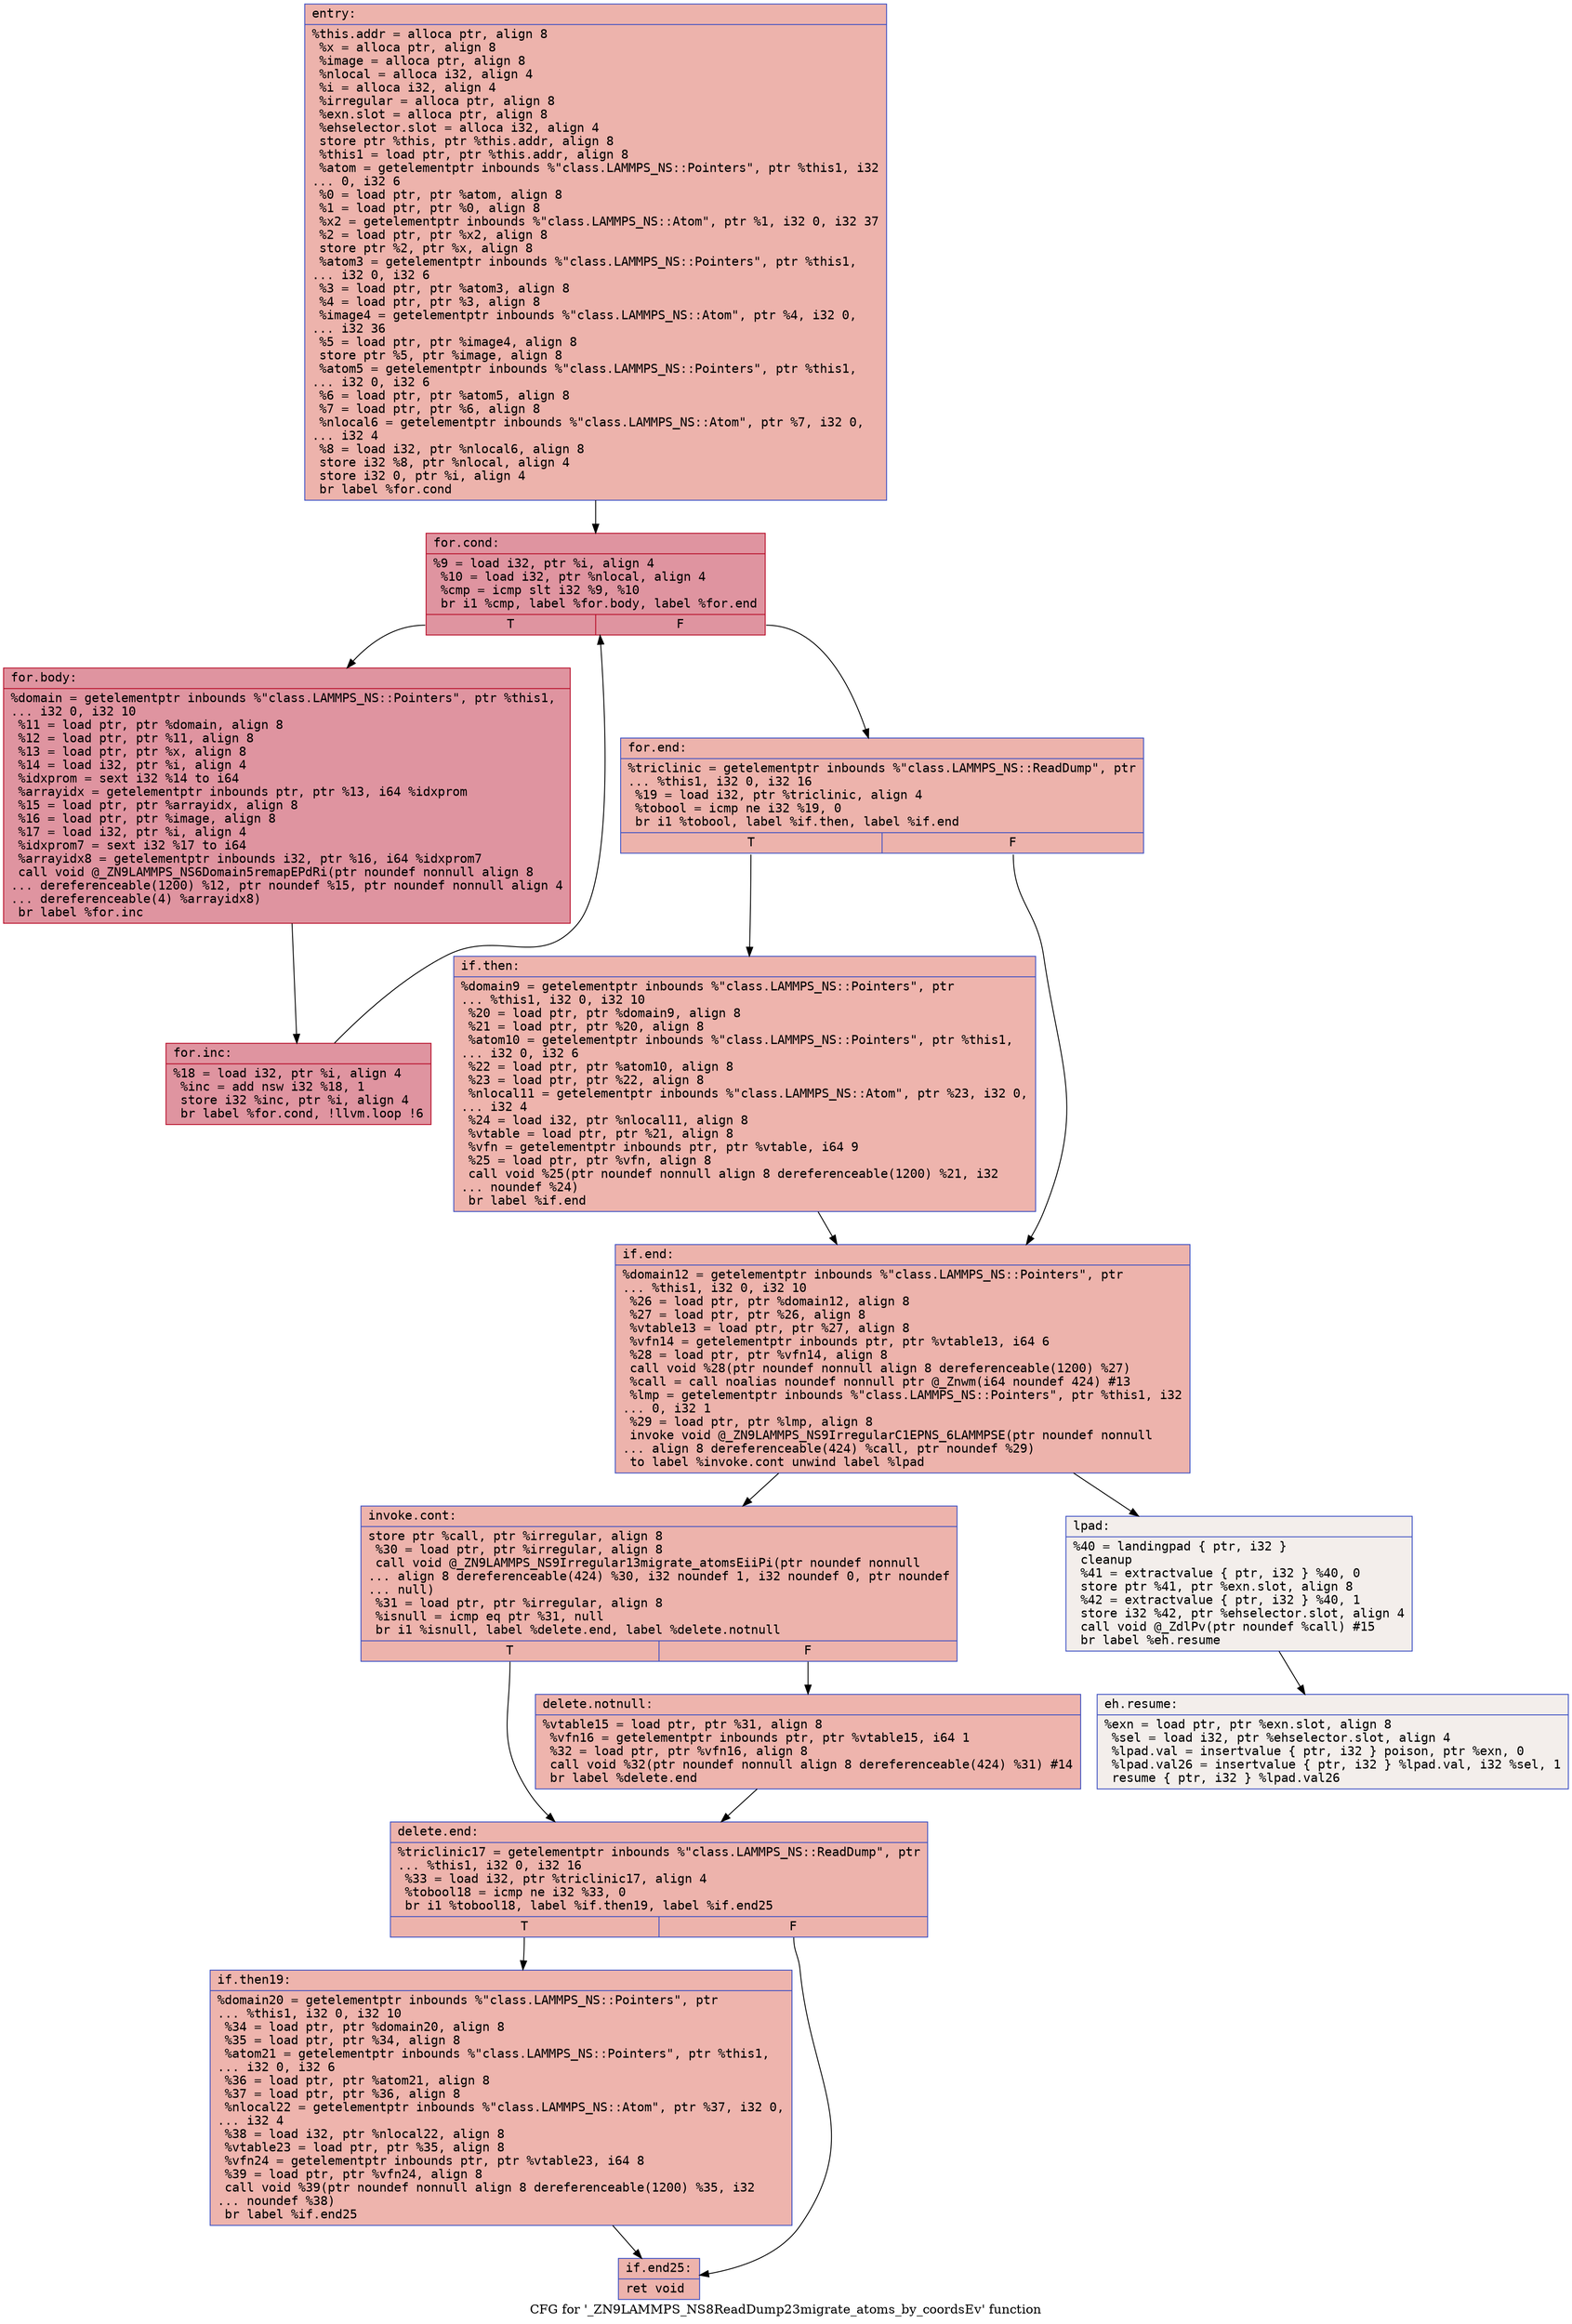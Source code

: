 digraph "CFG for '_ZN9LAMMPS_NS8ReadDump23migrate_atoms_by_coordsEv' function" {
	label="CFG for '_ZN9LAMMPS_NS8ReadDump23migrate_atoms_by_coordsEv' function";

	Node0x56023842a4e0 [shape=record,color="#3d50c3ff", style=filled, fillcolor="#d6524470" fontname="Courier",label="{entry:\l|  %this.addr = alloca ptr, align 8\l  %x = alloca ptr, align 8\l  %image = alloca ptr, align 8\l  %nlocal = alloca i32, align 4\l  %i = alloca i32, align 4\l  %irregular = alloca ptr, align 8\l  %exn.slot = alloca ptr, align 8\l  %ehselector.slot = alloca i32, align 4\l  store ptr %this, ptr %this.addr, align 8\l  %this1 = load ptr, ptr %this.addr, align 8\l  %atom = getelementptr inbounds %\"class.LAMMPS_NS::Pointers\", ptr %this1, i32\l... 0, i32 6\l  %0 = load ptr, ptr %atom, align 8\l  %1 = load ptr, ptr %0, align 8\l  %x2 = getelementptr inbounds %\"class.LAMMPS_NS::Atom\", ptr %1, i32 0, i32 37\l  %2 = load ptr, ptr %x2, align 8\l  store ptr %2, ptr %x, align 8\l  %atom3 = getelementptr inbounds %\"class.LAMMPS_NS::Pointers\", ptr %this1,\l... i32 0, i32 6\l  %3 = load ptr, ptr %atom3, align 8\l  %4 = load ptr, ptr %3, align 8\l  %image4 = getelementptr inbounds %\"class.LAMMPS_NS::Atom\", ptr %4, i32 0,\l... i32 36\l  %5 = load ptr, ptr %image4, align 8\l  store ptr %5, ptr %image, align 8\l  %atom5 = getelementptr inbounds %\"class.LAMMPS_NS::Pointers\", ptr %this1,\l... i32 0, i32 6\l  %6 = load ptr, ptr %atom5, align 8\l  %7 = load ptr, ptr %6, align 8\l  %nlocal6 = getelementptr inbounds %\"class.LAMMPS_NS::Atom\", ptr %7, i32 0,\l... i32 4\l  %8 = load i32, ptr %nlocal6, align 8\l  store i32 %8, ptr %nlocal, align 4\l  store i32 0, ptr %i, align 4\l  br label %for.cond\l}"];
	Node0x56023842a4e0 -> Node0x56023842b7f0[tooltip="entry -> for.cond\nProbability 100.00%" ];
	Node0x56023842b7f0 [shape=record,color="#b70d28ff", style=filled, fillcolor="#b70d2870" fontname="Courier",label="{for.cond:\l|  %9 = load i32, ptr %i, align 4\l  %10 = load i32, ptr %nlocal, align 4\l  %cmp = icmp slt i32 %9, %10\l  br i1 %cmp, label %for.body, label %for.end\l|{<s0>T|<s1>F}}"];
	Node0x56023842b7f0:s0 -> Node0x56023842ba90[tooltip="for.cond -> for.body\nProbability 96.88%" ];
	Node0x56023842b7f0:s1 -> Node0x56023842bb10[tooltip="for.cond -> for.end\nProbability 3.12%" ];
	Node0x56023842ba90 [shape=record,color="#b70d28ff", style=filled, fillcolor="#b70d2870" fontname="Courier",label="{for.body:\l|  %domain = getelementptr inbounds %\"class.LAMMPS_NS::Pointers\", ptr %this1,\l... i32 0, i32 10\l  %11 = load ptr, ptr %domain, align 8\l  %12 = load ptr, ptr %11, align 8\l  %13 = load ptr, ptr %x, align 8\l  %14 = load i32, ptr %i, align 4\l  %idxprom = sext i32 %14 to i64\l  %arrayidx = getelementptr inbounds ptr, ptr %13, i64 %idxprom\l  %15 = load ptr, ptr %arrayidx, align 8\l  %16 = load ptr, ptr %image, align 8\l  %17 = load i32, ptr %i, align 4\l  %idxprom7 = sext i32 %17 to i64\l  %arrayidx8 = getelementptr inbounds i32, ptr %16, i64 %idxprom7\l  call void @_ZN9LAMMPS_NS6Domain5remapEPdRi(ptr noundef nonnull align 8\l... dereferenceable(1200) %12, ptr noundef %15, ptr noundef nonnull align 4\l... dereferenceable(4) %arrayidx8)\l  br label %for.inc\l}"];
	Node0x56023842ba90 -> Node0x560238444590[tooltip="for.body -> for.inc\nProbability 100.00%" ];
	Node0x560238444590 [shape=record,color="#b70d28ff", style=filled, fillcolor="#b70d2870" fontname="Courier",label="{for.inc:\l|  %18 = load i32, ptr %i, align 4\l  %inc = add nsw i32 %18, 1\l  store i32 %inc, ptr %i, align 4\l  br label %for.cond, !llvm.loop !6\l}"];
	Node0x560238444590 -> Node0x56023842b7f0[tooltip="for.inc -> for.cond\nProbability 100.00%" ];
	Node0x56023842bb10 [shape=record,color="#3d50c3ff", style=filled, fillcolor="#d6524470" fontname="Courier",label="{for.end:\l|  %triclinic = getelementptr inbounds %\"class.LAMMPS_NS::ReadDump\", ptr\l... %this1, i32 0, i32 16\l  %19 = load i32, ptr %triclinic, align 4\l  %tobool = icmp ne i32 %19, 0\l  br i1 %tobool, label %if.then, label %if.end\l|{<s0>T|<s1>F}}"];
	Node0x56023842bb10:s0 -> Node0x560238444b10[tooltip="for.end -> if.then\nProbability 62.50%" ];
	Node0x56023842bb10:s1 -> Node0x560238444b80[tooltip="for.end -> if.end\nProbability 37.50%" ];
	Node0x560238444b10 [shape=record,color="#3d50c3ff", style=filled, fillcolor="#d8564670" fontname="Courier",label="{if.then:\l|  %domain9 = getelementptr inbounds %\"class.LAMMPS_NS::Pointers\", ptr\l... %this1, i32 0, i32 10\l  %20 = load ptr, ptr %domain9, align 8\l  %21 = load ptr, ptr %20, align 8\l  %atom10 = getelementptr inbounds %\"class.LAMMPS_NS::Pointers\", ptr %this1,\l... i32 0, i32 6\l  %22 = load ptr, ptr %atom10, align 8\l  %23 = load ptr, ptr %22, align 8\l  %nlocal11 = getelementptr inbounds %\"class.LAMMPS_NS::Atom\", ptr %23, i32 0,\l... i32 4\l  %24 = load i32, ptr %nlocal11, align 8\l  %vtable = load ptr, ptr %21, align 8\l  %vfn = getelementptr inbounds ptr, ptr %vtable, i64 9\l  %25 = load ptr, ptr %vfn, align 8\l  call void %25(ptr noundef nonnull align 8 dereferenceable(1200) %21, i32\l... noundef %24)\l  br label %if.end\l}"];
	Node0x560238444b10 -> Node0x560238444b80[tooltip="if.then -> if.end\nProbability 100.00%" ];
	Node0x560238444b80 [shape=record,color="#3d50c3ff", style=filled, fillcolor="#d6524470" fontname="Courier",label="{if.end:\l|  %domain12 = getelementptr inbounds %\"class.LAMMPS_NS::Pointers\", ptr\l... %this1, i32 0, i32 10\l  %26 = load ptr, ptr %domain12, align 8\l  %27 = load ptr, ptr %26, align 8\l  %vtable13 = load ptr, ptr %27, align 8\l  %vfn14 = getelementptr inbounds ptr, ptr %vtable13, i64 6\l  %28 = load ptr, ptr %vfn14, align 8\l  call void %28(ptr noundef nonnull align 8 dereferenceable(1200) %27)\l  %call = call noalias noundef nonnull ptr @_Znwm(i64 noundef 424) #13\l  %lmp = getelementptr inbounds %\"class.LAMMPS_NS::Pointers\", ptr %this1, i32\l... 0, i32 1\l  %29 = load ptr, ptr %lmp, align 8\l  invoke void @_ZN9LAMMPS_NS9IrregularC1EPNS_6LAMMPSE(ptr noundef nonnull\l... align 8 dereferenceable(424) %call, ptr noundef %29)\l          to label %invoke.cont unwind label %lpad\l}"];
	Node0x560238444b80 -> Node0x560238445cc0[tooltip="if.end -> invoke.cont\nProbability 100.00%" ];
	Node0x560238444b80 -> Node0x560238445d40[tooltip="if.end -> lpad\nProbability 0.00%" ];
	Node0x560238445cc0 [shape=record,color="#3d50c3ff", style=filled, fillcolor="#d6524470" fontname="Courier",label="{invoke.cont:\l|  store ptr %call, ptr %irregular, align 8\l  %30 = load ptr, ptr %irregular, align 8\l  call void @_ZN9LAMMPS_NS9Irregular13migrate_atomsEiiPi(ptr noundef nonnull\l... align 8 dereferenceable(424) %30, i32 noundef 1, i32 noundef 0, ptr noundef\l... null)\l  %31 = load ptr, ptr %irregular, align 8\l  %isnull = icmp eq ptr %31, null\l  br i1 %isnull, label %delete.end, label %delete.notnull\l|{<s0>T|<s1>F}}"];
	Node0x560238445cc0:s0 -> Node0x560238446370[tooltip="invoke.cont -> delete.end\nProbability 37.50%" ];
	Node0x560238445cc0:s1 -> Node0x5602384463c0[tooltip="invoke.cont -> delete.notnull\nProbability 62.50%" ];
	Node0x5602384463c0 [shape=record,color="#3d50c3ff", style=filled, fillcolor="#d8564670" fontname="Courier",label="{delete.notnull:\l|  %vtable15 = load ptr, ptr %31, align 8\l  %vfn16 = getelementptr inbounds ptr, ptr %vtable15, i64 1\l  %32 = load ptr, ptr %vfn16, align 8\l  call void %32(ptr noundef nonnull align 8 dereferenceable(424) %31) #14\l  br label %delete.end\l}"];
	Node0x5602384463c0 -> Node0x560238446370[tooltip="delete.notnull -> delete.end\nProbability 100.00%" ];
	Node0x560238446370 [shape=record,color="#3d50c3ff", style=filled, fillcolor="#d6524470" fontname="Courier",label="{delete.end:\l|  %triclinic17 = getelementptr inbounds %\"class.LAMMPS_NS::ReadDump\", ptr\l... %this1, i32 0, i32 16\l  %33 = load i32, ptr %triclinic17, align 4\l  %tobool18 = icmp ne i32 %33, 0\l  br i1 %tobool18, label %if.then19, label %if.end25\l|{<s0>T|<s1>F}}"];
	Node0x560238446370:s0 -> Node0x56023836f620[tooltip="delete.end -> if.then19\nProbability 62.50%" ];
	Node0x560238446370:s1 -> Node0x56023841c2e0[tooltip="delete.end -> if.end25\nProbability 37.50%" ];
	Node0x56023836f620 [shape=record,color="#3d50c3ff", style=filled, fillcolor="#d8564670" fontname="Courier",label="{if.then19:\l|  %domain20 = getelementptr inbounds %\"class.LAMMPS_NS::Pointers\", ptr\l... %this1, i32 0, i32 10\l  %34 = load ptr, ptr %domain20, align 8\l  %35 = load ptr, ptr %34, align 8\l  %atom21 = getelementptr inbounds %\"class.LAMMPS_NS::Pointers\", ptr %this1,\l... i32 0, i32 6\l  %36 = load ptr, ptr %atom21, align 8\l  %37 = load ptr, ptr %36, align 8\l  %nlocal22 = getelementptr inbounds %\"class.LAMMPS_NS::Atom\", ptr %37, i32 0,\l... i32 4\l  %38 = load i32, ptr %nlocal22, align 8\l  %vtable23 = load ptr, ptr %35, align 8\l  %vfn24 = getelementptr inbounds ptr, ptr %vtable23, i64 8\l  %39 = load ptr, ptr %vfn24, align 8\l  call void %39(ptr noundef nonnull align 8 dereferenceable(1200) %35, i32\l... noundef %38)\l  br label %if.end25\l}"];
	Node0x56023836f620 -> Node0x56023841c2e0[tooltip="if.then19 -> if.end25\nProbability 100.00%" ];
	Node0x560238445d40 [shape=record,color="#3d50c3ff", style=filled, fillcolor="#e5d8d170" fontname="Courier",label="{lpad:\l|  %40 = landingpad \{ ptr, i32 \}\l          cleanup\l  %41 = extractvalue \{ ptr, i32 \} %40, 0\l  store ptr %41, ptr %exn.slot, align 8\l  %42 = extractvalue \{ ptr, i32 \} %40, 1\l  store i32 %42, ptr %ehselector.slot, align 4\l  call void @_ZdlPv(ptr noundef %call) #15\l  br label %eh.resume\l}"];
	Node0x560238445d40 -> Node0x5602384479d0[tooltip="lpad -> eh.resume\nProbability 100.00%" ];
	Node0x56023841c2e0 [shape=record,color="#3d50c3ff", style=filled, fillcolor="#d6524470" fontname="Courier",label="{if.end25:\l|  ret void\l}"];
	Node0x5602384479d0 [shape=record,color="#3d50c3ff", style=filled, fillcolor="#e5d8d170" fontname="Courier",label="{eh.resume:\l|  %exn = load ptr, ptr %exn.slot, align 8\l  %sel = load i32, ptr %ehselector.slot, align 4\l  %lpad.val = insertvalue \{ ptr, i32 \} poison, ptr %exn, 0\l  %lpad.val26 = insertvalue \{ ptr, i32 \} %lpad.val, i32 %sel, 1\l  resume \{ ptr, i32 \} %lpad.val26\l}"];
}
